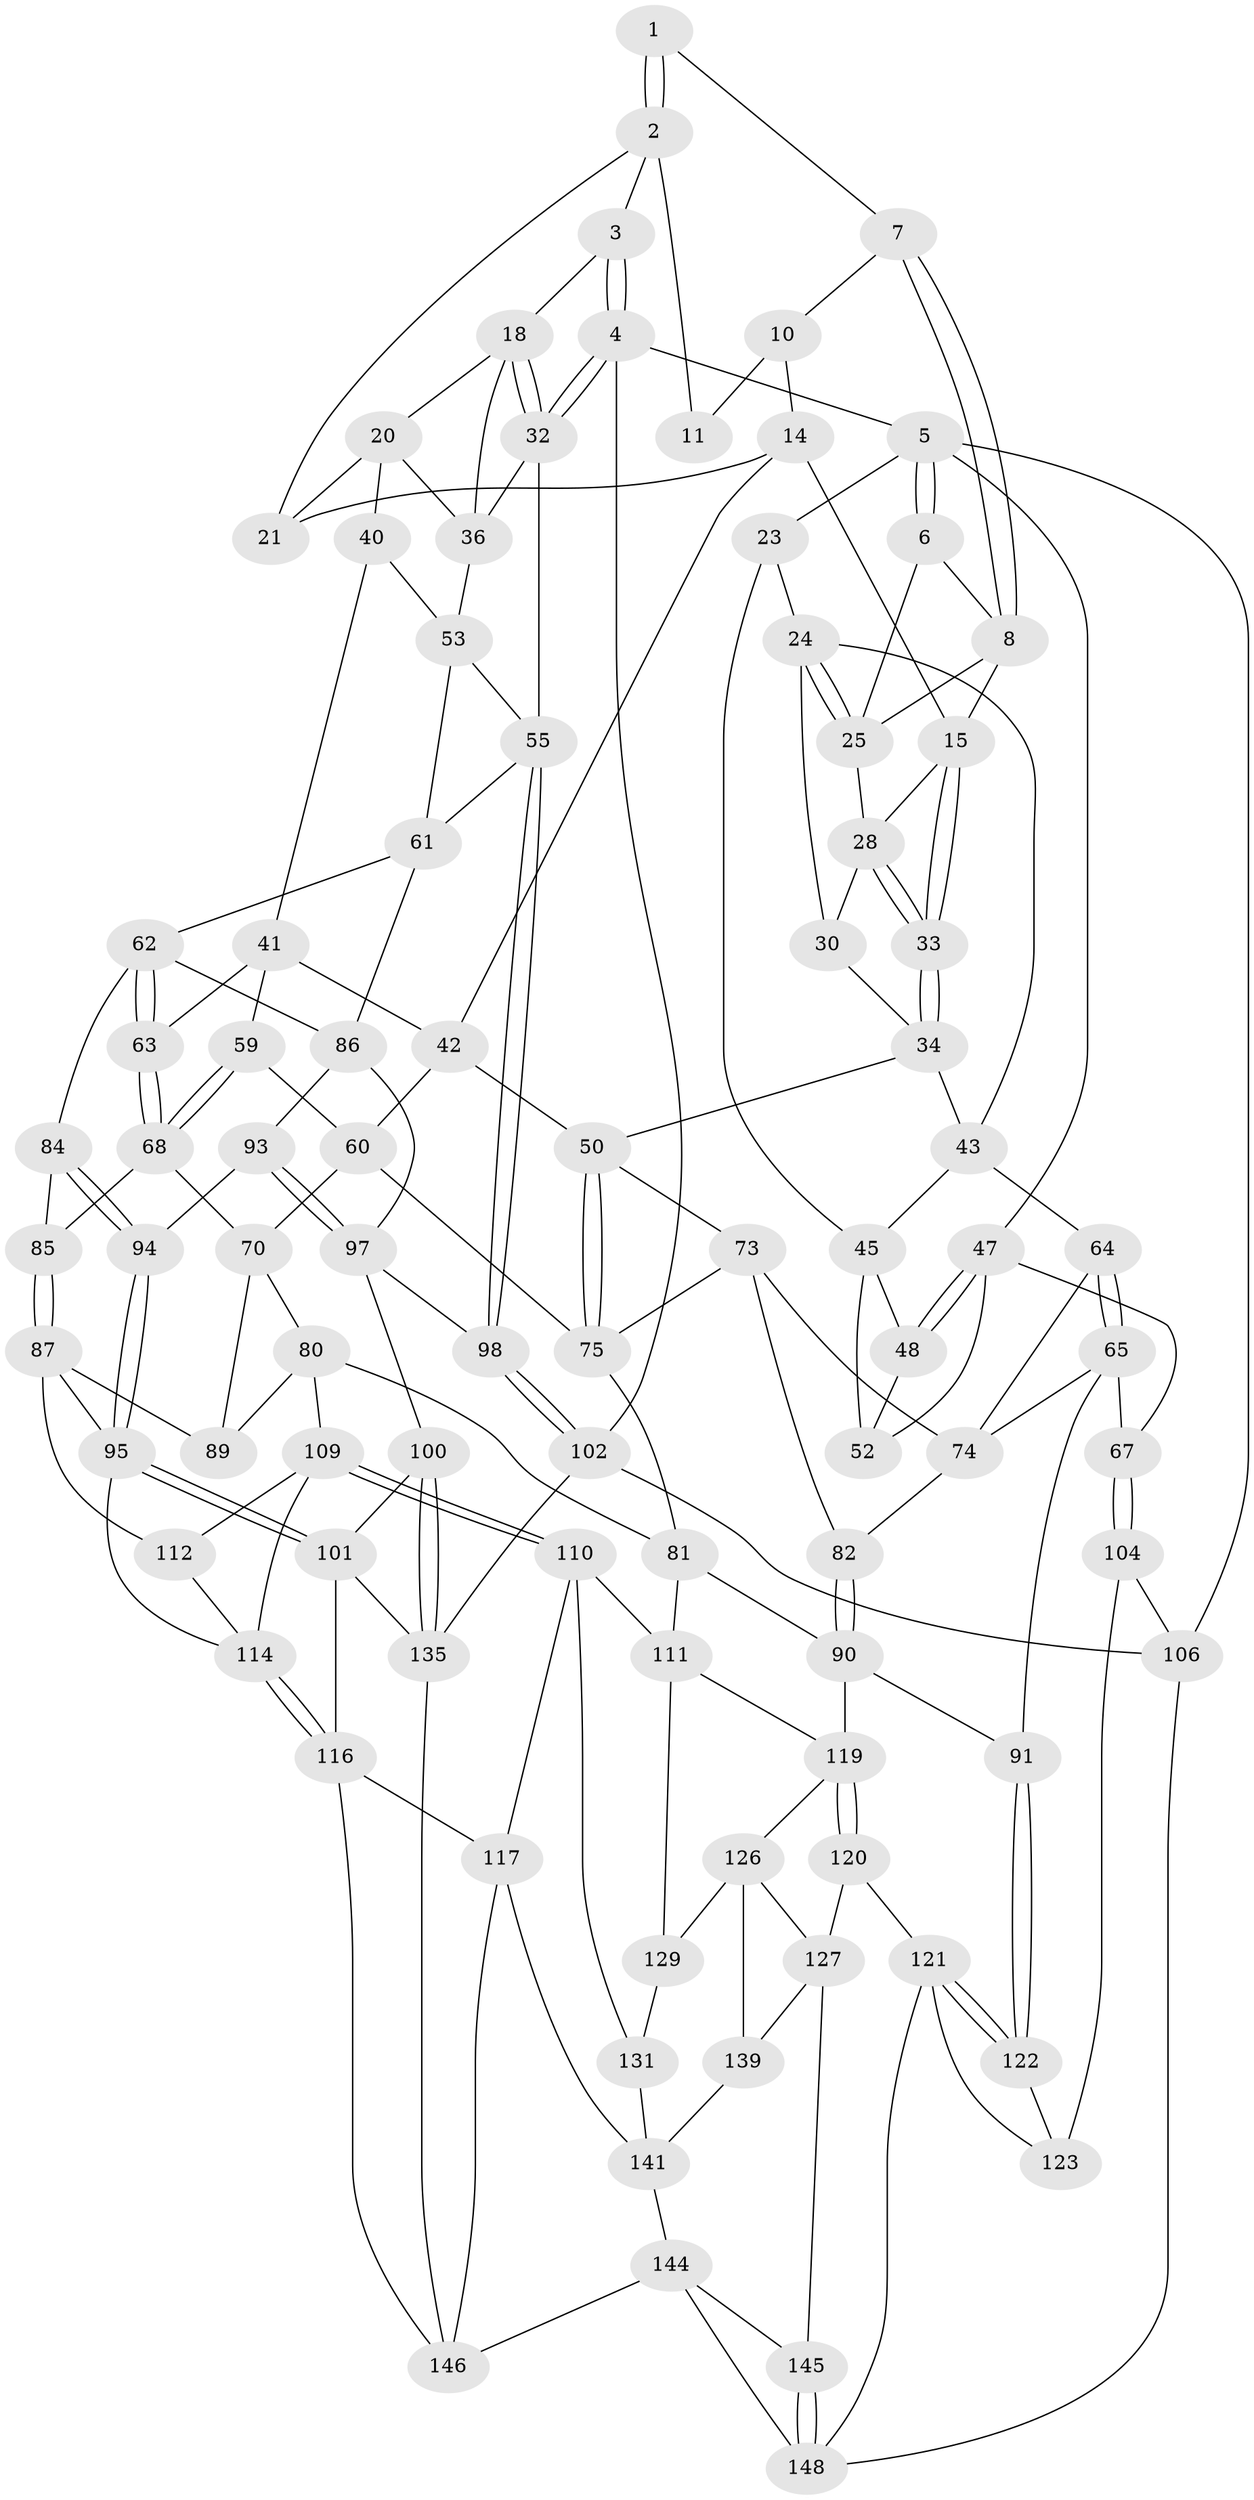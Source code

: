 // Generated by graph-tools (version 1.1) at 2025/52/02/27/25 19:52:44]
// undirected, 91 vertices, 196 edges
graph export_dot {
graph [start="1"]
  node [color=gray90,style=filled];
  1 [pos="+0.4100402381585429+0"];
  2 [pos="+0.8236743165831193+0",super="+12"];
  3 [pos="+0.9118970314525537+0"];
  4 [pos="+1+0"];
  5 [pos="+0+0",super="+22"];
  6 [pos="+0.2323383631867578+0",super="+9"];
  7 [pos="+0.42481126216390785+0.004744458909073059"];
  8 [pos="+0.40511690163773934+0.0432715415761703",super="+17"];
  10 [pos="+0.43113097029883485+0.00952947801866137",super="+13"];
  11 [pos="+0.5656896710568275+0.06687513358466116"];
  14 [pos="+0.5324132955934008+0.22248285688177405",super="+27"];
  15 [pos="+0.5189519805546129+0.22725711317670558",super="+16"];
  18 [pos="+0.93787513852929+0.1846216479828937",super="+19"];
  20 [pos="+0.8617061265990522+0.19849953989758867",super="+38"];
  21 [pos="+0.7458997766729409+0.12077743055492451"];
  23 [pos="+0.13487659611360528+0.15342354258601226"];
  24 [pos="+0.151654158756722+0.14920980038285875",super="+31"];
  25 [pos="+0.1921734389020301+0.11058625779663027",super="+26"];
  28 [pos="+0.3541249051318243+0.2145265602820592",super="+29"];
  30 [pos="+0.28340864665555376+0.2667759649064807"];
  32 [pos="+1+0.20904376312636735",super="+39"];
  33 [pos="+0.4274448915170446+0.3451748518011216"];
  34 [pos="+0.42312942664486725+0.3545811673974343",super="+35"];
  36 [pos="+0.943036386363906+0.2954588910632517",super="+37"];
  40 [pos="+0.7024463530163985+0.29901495901732716"];
  41 [pos="+0.6931872315617369+0.2977066769239269",super="+58"];
  42 [pos="+0.678295414203574+0.276857530833587",super="+49"];
  43 [pos="+0.21448118417288034+0.3697185400985663",super="+44"];
  45 [pos="+0.17821810927036602+0.3641080727706433",super="+46"];
  47 [pos="+0+0.4408341655346783",super="+57"];
  48 [pos="+0.05811048188388949+0.28049722838507485"];
  50 [pos="+0.5392142136814001+0.4127885825992179",super="+51"];
  52 [pos="+0.15066401370126095+0.3609089721252085"];
  53 [pos="+0.8851263858855326+0.37285752310430503",super="+54"];
  55 [pos="+1+0.4818667184774341",super="+56"];
  59 [pos="+0.670457427698892+0.39184706619308846"];
  60 [pos="+0.6356285517748204+0.41727081698856694",super="+71"];
  61 [pos="+0.8292349283682532+0.45835350013386034",super="+72"];
  62 [pos="+0.8033839416197942+0.47952659851232626",super="+83"];
  63 [pos="+0.8023839224230931+0.47826983352231545"];
  64 [pos="+0.21065313697574642+0.4259067598054329"];
  65 [pos="+0.18700583391097067+0.47008705188387934",super="+66"];
  67 [pos="+0+0.5760999753508178"];
  68 [pos="+0.6748567605628845+0.44029672613262416",super="+69"];
  70 [pos="+0.6293602190065959+0.5154996474706092",super="+79"];
  73 [pos="+0.39900008964182093+0.4520141692950317",super="+77"];
  74 [pos="+0.3043299170909051+0.4477017774720904",super="+78"];
  75 [pos="+0.5720889092945217+0.48139575456030426",super="+76"];
  80 [pos="+0.4759228049515768+0.6242150412597377",super="+103"];
  81 [pos="+0.433358548208964+0.6045987032159639",super="+107"];
  82 [pos="+0.2845877053411952+0.5880031891866774"];
  84 [pos="+0.7865693427646648+0.5290111365997336"];
  85 [pos="+0.7714519417178637+0.5400122484036023"];
  86 [pos="+0.9921635870923498+0.5439533677881747",super="+92"];
  87 [pos="+0.7263184219934081+0.6622754544443022",super="+88"];
  89 [pos="+0.6361452761281393+0.6311721229887892"];
  90 [pos="+0.18081542412381926+0.6835180769843577",super="+108"];
  91 [pos="+0.17612592731319948+0.6851733606869256"];
  93 [pos="+0.8922292450121783+0.5970611019272499"];
  94 [pos="+0.8722531516471049+0.6004835269003744"];
  95 [pos="+0.8493434225159333+0.7684119879478871",super="+96"];
  97 [pos="+0.9363289849194808+0.6774871470296792",super="+99"];
  98 [pos="+1+0.7756945929239124"];
  100 [pos="+0.8702713655234479+0.7732007493179558"];
  101 [pos="+0.8494555557222444+0.7684798774698701",super="+133"];
  102 [pos="+1+1"];
  104 [pos="+0+0.5841762432717904",super="+105"];
  106 [pos="+0+1"];
  109 [pos="+0.5466367392378874+0.7241173882667876",super="+113"];
  110 [pos="+0.5274621826193499+0.8177209966090696",super="+118"];
  111 [pos="+0.5243042256322004+0.8185159713174336",super="+124"];
  112 [pos="+0.6699311539567951+0.7002768898483385"];
  114 [pos="+0.6627152667330223+0.8518014679622807",super="+115"];
  116 [pos="+0.6547049486863485+0.8638050433709648",super="+134"];
  117 [pos="+0.6451721208038973+0.8643302359330601",super="+143"];
  119 [pos="+0.35726779468679337+0.7735239395266191",super="+125"];
  120 [pos="+0.2669514357086931+0.8682807679941855"];
  121 [pos="+0.2601463332632637+0.8682134144406011",super="+138"];
  122 [pos="+0.17981060808606975+0.7433272844693359"];
  123 [pos="+0.0887046599248926+0.8538105980778171",super="+137"];
  126 [pos="+0.3994521723122988+0.8443610937543155",super="+130"];
  127 [pos="+0.35540810217258434+0.895514671464016",super="+128"];
  129 [pos="+0.4716885315235192+0.8806628601580524",super="+132"];
  131 [pos="+0.5752560430222554+0.8795242621693007",super="+140"];
  135 [pos="+0.9033825837557864+0.8930672610157372",super="+136"];
  139 [pos="+0.397703661508758+0.9215346313226142"];
  141 [pos="+0.48708059080488425+1",super="+142"];
  144 [pos="+0.31402225843626014+0.9549143730290333",super="+150"];
  145 [pos="+0.3111516241217005+0.9537038823343348"];
  146 [pos="+0.7539404625687056+1",super="+147"];
  148 [pos="+0.10788988390435625+1",super="+149"];
  1 -- 2;
  1 -- 2;
  1 -- 7;
  2 -- 3;
  2 -- 11;
  2 -- 21;
  3 -- 4;
  3 -- 4;
  3 -- 18;
  4 -- 5;
  4 -- 32;
  4 -- 32;
  4 -- 102;
  5 -- 6;
  5 -- 6;
  5 -- 106;
  5 -- 23;
  5 -- 47;
  6 -- 8;
  6 -- 25;
  7 -- 8;
  7 -- 8;
  7 -- 10;
  8 -- 25;
  8 -- 15;
  10 -- 11 [weight=2];
  10 -- 14;
  14 -- 15;
  14 -- 42;
  14 -- 21;
  15 -- 33;
  15 -- 33;
  15 -- 28;
  18 -- 32;
  18 -- 32;
  18 -- 20;
  18 -- 36;
  20 -- 21;
  20 -- 40;
  20 -- 36;
  23 -- 24;
  23 -- 45;
  24 -- 25;
  24 -- 25;
  24 -- 43;
  24 -- 30;
  25 -- 28;
  28 -- 33;
  28 -- 33;
  28 -- 30;
  30 -- 34;
  32 -- 36;
  32 -- 55;
  33 -- 34;
  33 -- 34;
  34 -- 50;
  34 -- 43;
  36 -- 53;
  40 -- 41;
  40 -- 53;
  41 -- 42;
  41 -- 59;
  41 -- 63;
  42 -- 50;
  42 -- 60;
  43 -- 64;
  43 -- 45;
  45 -- 52;
  45 -- 48;
  47 -- 48;
  47 -- 48;
  47 -- 67;
  47 -- 52;
  48 -- 52;
  50 -- 75;
  50 -- 75;
  50 -- 73;
  53 -- 55;
  53 -- 61;
  55 -- 98;
  55 -- 98;
  55 -- 61;
  59 -- 60;
  59 -- 68;
  59 -- 68;
  60 -- 75;
  60 -- 70;
  61 -- 62;
  61 -- 86;
  62 -- 63;
  62 -- 63;
  62 -- 86;
  62 -- 84;
  63 -- 68;
  63 -- 68;
  64 -- 65;
  64 -- 65;
  64 -- 74;
  65 -- 74;
  65 -- 67;
  65 -- 91;
  67 -- 104;
  67 -- 104;
  68 -- 85;
  68 -- 70;
  70 -- 80;
  70 -- 89;
  73 -- 74;
  73 -- 82;
  73 -- 75;
  74 -- 82;
  75 -- 81;
  80 -- 81;
  80 -- 89;
  80 -- 109;
  81 -- 90;
  81 -- 111;
  82 -- 90;
  82 -- 90;
  84 -- 85;
  84 -- 94;
  84 -- 94;
  85 -- 87;
  85 -- 87;
  86 -- 97;
  86 -- 93;
  87 -- 95;
  87 -- 112;
  87 -- 89;
  90 -- 91;
  90 -- 119;
  91 -- 122;
  91 -- 122;
  93 -- 94;
  93 -- 97;
  93 -- 97;
  94 -- 95;
  94 -- 95;
  95 -- 101;
  95 -- 101;
  95 -- 114;
  97 -- 98;
  97 -- 100;
  98 -- 102;
  98 -- 102;
  100 -- 101;
  100 -- 135;
  100 -- 135;
  101 -- 116;
  101 -- 135;
  102 -- 106;
  102 -- 135;
  104 -- 123 [weight=2];
  104 -- 106;
  106 -- 148;
  109 -- 110;
  109 -- 110;
  109 -- 112;
  109 -- 114;
  110 -- 111;
  110 -- 131;
  110 -- 117;
  111 -- 129;
  111 -- 119;
  112 -- 114;
  114 -- 116;
  114 -- 116;
  116 -- 117;
  116 -- 146;
  117 -- 141;
  117 -- 146;
  119 -- 120;
  119 -- 120;
  119 -- 126;
  120 -- 121;
  120 -- 127;
  121 -- 122;
  121 -- 122;
  121 -- 123;
  121 -- 148;
  122 -- 123;
  126 -- 127;
  126 -- 129;
  126 -- 139;
  127 -- 139;
  127 -- 145;
  129 -- 131 [weight=2];
  131 -- 141;
  135 -- 146;
  139 -- 141;
  141 -- 144;
  144 -- 145;
  144 -- 148;
  144 -- 146;
  145 -- 148;
  145 -- 148;
}
